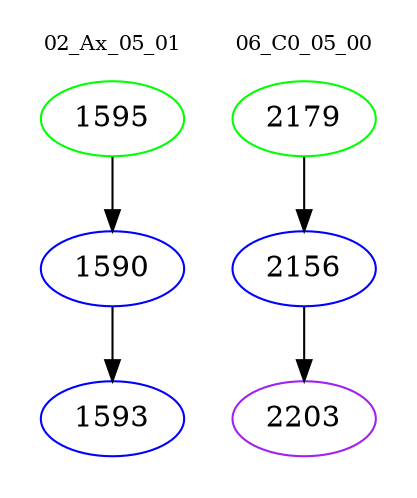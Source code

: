 digraph{
subgraph cluster_0 {
color = white
label = "02_Ax_05_01";
fontsize=10;
T0_1595 [label="1595", color="green"]
T0_1595 -> T0_1590 [color="black"]
T0_1590 [label="1590", color="blue"]
T0_1590 -> T0_1593 [color="black"]
T0_1593 [label="1593", color="blue"]
}
subgraph cluster_1 {
color = white
label = "06_C0_05_00";
fontsize=10;
T1_2179 [label="2179", color="green"]
T1_2179 -> T1_2156 [color="black"]
T1_2156 [label="2156", color="blue"]
T1_2156 -> T1_2203 [color="black"]
T1_2203 [label="2203", color="purple"]
}
}
